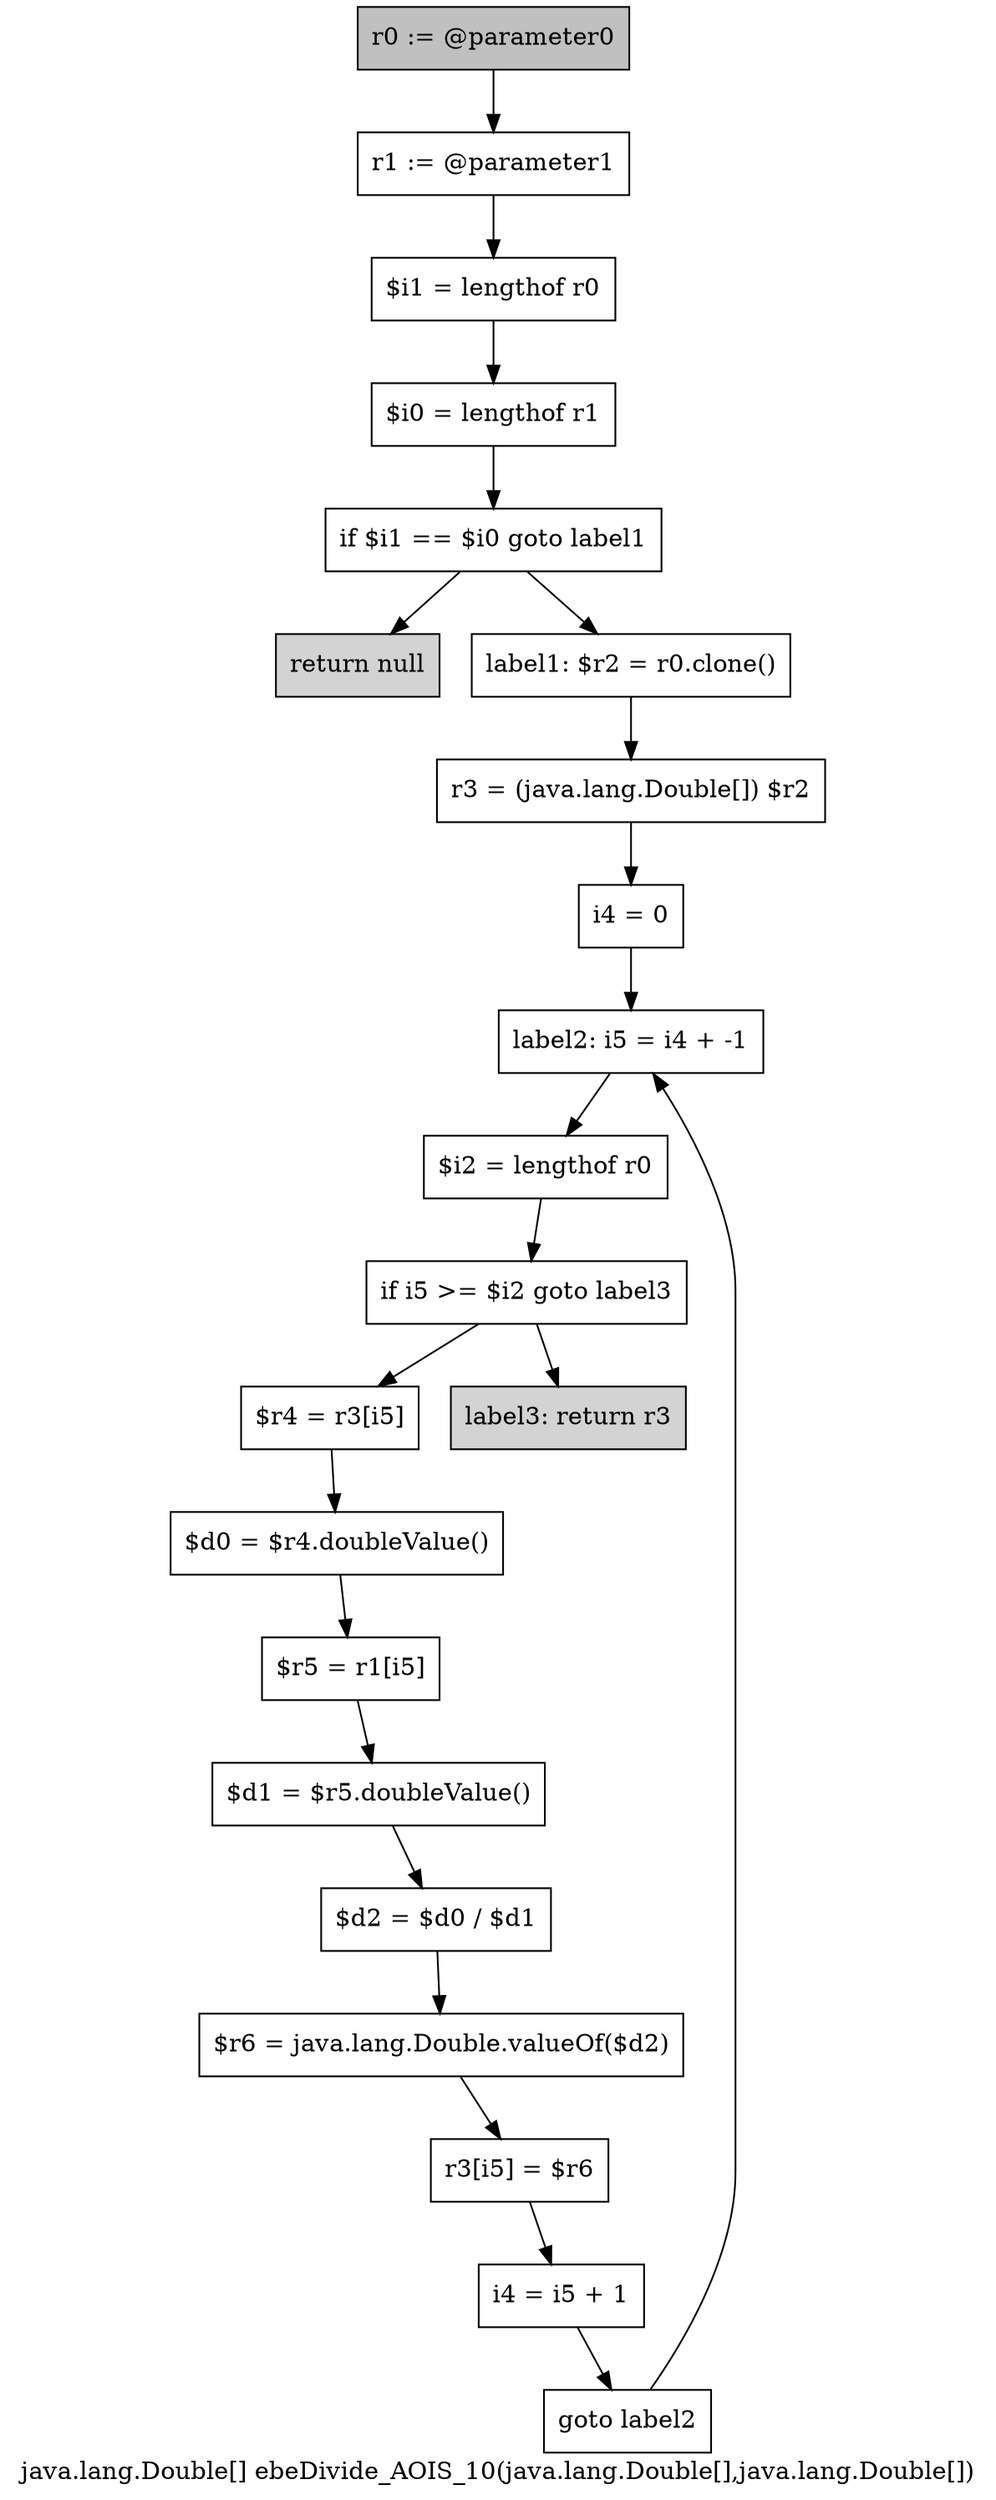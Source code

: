 digraph "java.lang.Double[] ebeDivide_AOIS_10(java.lang.Double[],java.lang.Double[])" {
    label="java.lang.Double[] ebeDivide_AOIS_10(java.lang.Double[],java.lang.Double[])";
    node [shape=box];
    "0" [style=filled,fillcolor=gray,label="r0 := @parameter0",];
    "1" [label="r1 := @parameter1",];
    "0"->"1";
    "2" [label="$i1 = lengthof r0",];
    "1"->"2";
    "3" [label="$i0 = lengthof r1",];
    "2"->"3";
    "4" [label="if $i1 == $i0 goto label1",];
    "3"->"4";
    "5" [style=filled,fillcolor=lightgray,label="return null",];
    "4"->"5";
    "6" [label="label1: $r2 = r0.clone()",];
    "4"->"6";
    "7" [label="r3 = (java.lang.Double[]) $r2",];
    "6"->"7";
    "8" [label="i4 = 0",];
    "7"->"8";
    "9" [label="label2: i5 = i4 + -1",];
    "8"->"9";
    "10" [label="$i2 = lengthof r0",];
    "9"->"10";
    "11" [label="if i5 >= $i2 goto label3",];
    "10"->"11";
    "12" [label="$r4 = r3[i5]",];
    "11"->"12";
    "21" [style=filled,fillcolor=lightgray,label="label3: return r3",];
    "11"->"21";
    "13" [label="$d0 = $r4.doubleValue()",];
    "12"->"13";
    "14" [label="$r5 = r1[i5]",];
    "13"->"14";
    "15" [label="$d1 = $r5.doubleValue()",];
    "14"->"15";
    "16" [label="$d2 = $d0 / $d1",];
    "15"->"16";
    "17" [label="$r6 = java.lang.Double.valueOf($d2)",];
    "16"->"17";
    "18" [label="r3[i5] = $r6",];
    "17"->"18";
    "19" [label="i4 = i5 + 1",];
    "18"->"19";
    "20" [label="goto label2",];
    "19"->"20";
    "20"->"9";
}
